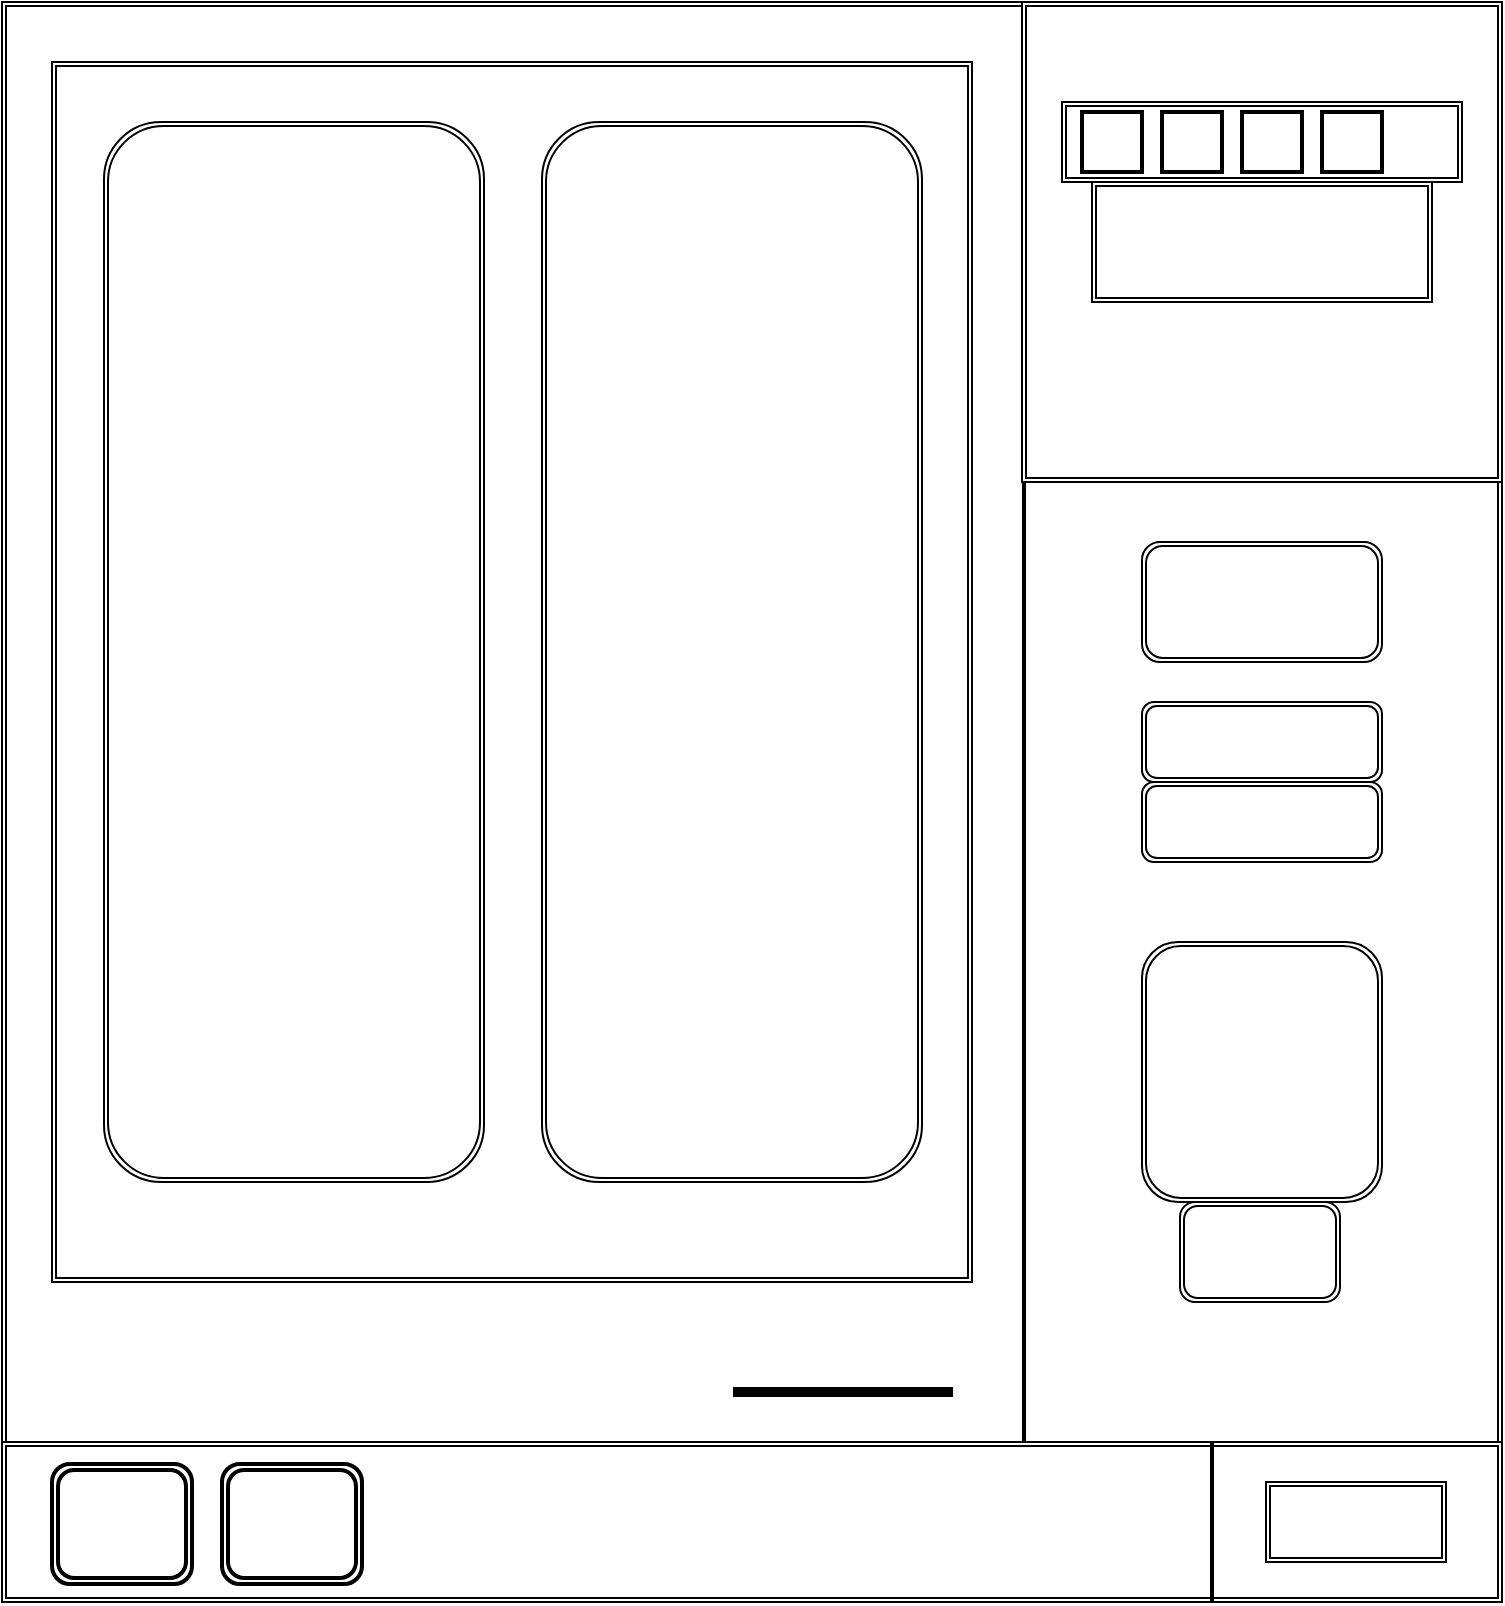 <mxfile>
    <diagram id="C5RBs43oDa-KdzZeNtuy" name="Page-1">
        <mxGraphModel dx="1014" dy="540" grid="1" gridSize="10" guides="1" tooltips="1" connect="1" arrows="1" fold="1" page="1" pageScale="1" pageWidth="827" pageHeight="1169" math="0" shadow="0">
            <root>
                <mxCell id="WIyWlLk6GJQsqaUBKTNV-0"/>
                <mxCell id="WIyWlLk6GJQsqaUBKTNV-1" parent="WIyWlLk6GJQsqaUBKTNV-0"/>
                <mxCell id="4" value="" style="shape=ext;double=1;rounded=0;whiteSpace=wrap;html=1;" vertex="1" parent="WIyWlLk6GJQsqaUBKTNV-1">
                    <mxGeometry x="20" y="20" width="750" height="800" as="geometry"/>
                </mxCell>
                <mxCell id="5" value="" style="shape=ext;double=1;rounded=0;whiteSpace=wrap;html=1;" vertex="1" parent="WIyWlLk6GJQsqaUBKTNV-1">
                    <mxGeometry x="45" y="50" width="460" height="610" as="geometry"/>
                </mxCell>
                <mxCell id="7" value="" style="shape=ext;double=1;rounded=0;whiteSpace=wrap;html=1;" vertex="1" parent="WIyWlLk6GJQsqaUBKTNV-1">
                    <mxGeometry x="20" y="740" width="750" height="80" as="geometry"/>
                </mxCell>
                <mxCell id="8" value="" style="line;strokeWidth=2;direction=south;html=1;" vertex="1" parent="WIyWlLk6GJQsqaUBKTNV-1">
                    <mxGeometry x="526" y="20" width="10" height="720" as="geometry"/>
                </mxCell>
                <mxCell id="9" value="" style="shape=ext;double=1;rounded=0;whiteSpace=wrap;html=1;" vertex="1" parent="WIyWlLk6GJQsqaUBKTNV-1">
                    <mxGeometry x="530" y="20" width="240" height="240" as="geometry"/>
                </mxCell>
                <mxCell id="10" value="" style="shape=ext;double=1;rounded=0;whiteSpace=wrap;html=1;" vertex="1" parent="WIyWlLk6GJQsqaUBKTNV-1">
                    <mxGeometry x="550" y="70" width="200" height="40" as="geometry"/>
                </mxCell>
                <mxCell id="11" value="" style="shape=ext;double=1;rounded=0;whiteSpace=wrap;html=1;" vertex="1" parent="WIyWlLk6GJQsqaUBKTNV-1">
                    <mxGeometry x="565" y="110" width="170" height="60" as="geometry"/>
                </mxCell>
                <mxCell id="16" value="" style="shape=ext;double=1;rounded=0;whiteSpace=wrap;html=1;" vertex="1" parent="WIyWlLk6GJQsqaUBKTNV-1">
                    <mxGeometry x="652" y="760" width="90" height="40" as="geometry"/>
                </mxCell>
                <mxCell id="17" value="" style="shape=ext;double=1;rounded=1;whiteSpace=wrap;html=1;" vertex="1" parent="WIyWlLk6GJQsqaUBKTNV-1">
                    <mxGeometry x="590" y="290" width="120" height="60" as="geometry"/>
                </mxCell>
                <mxCell id="18" value="" style="shape=ext;double=1;rounded=1;whiteSpace=wrap;html=1;" vertex="1" parent="WIyWlLk6GJQsqaUBKTNV-1">
                    <mxGeometry x="590" y="370" width="120" height="40" as="geometry"/>
                </mxCell>
                <mxCell id="19" value="" style="shape=ext;double=1;rounded=1;whiteSpace=wrap;html=1;" vertex="1" parent="WIyWlLk6GJQsqaUBKTNV-1">
                    <mxGeometry x="590" y="410" width="120" height="40" as="geometry"/>
                </mxCell>
                <mxCell id="20" value="" style="shape=ext;double=1;rounded=1;whiteSpace=wrap;html=1;" vertex="1" parent="WIyWlLk6GJQsqaUBKTNV-1">
                    <mxGeometry x="590" y="490" width="120" height="130" as="geometry"/>
                </mxCell>
                <mxCell id="21" value="" style="shape=ext;double=1;rounded=1;whiteSpace=wrap;html=1;" vertex="1" parent="WIyWlLk6GJQsqaUBKTNV-1">
                    <mxGeometry x="609" y="620" width="80" height="50" as="geometry"/>
                </mxCell>
                <mxCell id="23" value="" style="shape=ext;double=1;rounded=1;whiteSpace=wrap;html=1;" vertex="1" parent="WIyWlLk6GJQsqaUBKTNV-1">
                    <mxGeometry x="71" y="80" width="190" height="530" as="geometry"/>
                </mxCell>
                <mxCell id="24" value="" style="shape=ext;double=1;rounded=1;whiteSpace=wrap;html=1;" vertex="1" parent="WIyWlLk6GJQsqaUBKTNV-1">
                    <mxGeometry x="290" y="80" width="190" height="530" as="geometry"/>
                </mxCell>
                <mxCell id="25" value="" style="line;strokeWidth=5;direction=south;html=1;rotation=90;" vertex="1" parent="WIyWlLk6GJQsqaUBKTNV-1">
                    <mxGeometry x="440" y="660" width="1" height="110" as="geometry"/>
                </mxCell>
                <mxCell id="26" value="" style="rounded=0;whiteSpace=wrap;html=1;strokeWidth=2;" vertex="1" parent="WIyWlLk6GJQsqaUBKTNV-1">
                    <mxGeometry x="560" y="75" width="30" height="30" as="geometry"/>
                </mxCell>
                <mxCell id="30" value="" style="rounded=0;whiteSpace=wrap;html=1;strokeWidth=2;" vertex="1" parent="WIyWlLk6GJQsqaUBKTNV-1">
                    <mxGeometry x="600" y="75" width="30" height="30" as="geometry"/>
                </mxCell>
                <mxCell id="31" value="" style="rounded=0;whiteSpace=wrap;html=1;strokeWidth=2;" vertex="1" parent="WIyWlLk6GJQsqaUBKTNV-1">
                    <mxGeometry x="640" y="75" width="30" height="30" as="geometry"/>
                </mxCell>
                <mxCell id="33" value="" style="rounded=0;whiteSpace=wrap;html=1;strokeWidth=2;" vertex="1" parent="WIyWlLk6GJQsqaUBKTNV-1">
                    <mxGeometry x="680" y="75" width="30" height="30" as="geometry"/>
                </mxCell>
                <mxCell id="35" value="" style="line;strokeWidth=2;direction=south;html=1;" vertex="1" parent="WIyWlLk6GJQsqaUBKTNV-1">
                    <mxGeometry x="620" y="740" width="10" height="80" as="geometry"/>
                </mxCell>
                <mxCell id="36" value="" style="shape=ext;double=1;rounded=1;whiteSpace=wrap;html=1;strokeWidth=2;" vertex="1" parent="WIyWlLk6GJQsqaUBKTNV-1">
                    <mxGeometry x="45" y="751" width="70" height="60" as="geometry"/>
                </mxCell>
                <mxCell id="37" value="" style="shape=ext;double=1;rounded=1;whiteSpace=wrap;html=1;strokeWidth=2;" vertex="1" parent="WIyWlLk6GJQsqaUBKTNV-1">
                    <mxGeometry x="130" y="751" width="70" height="60" as="geometry"/>
                </mxCell>
            </root>
        </mxGraphModel>
    </diagram>
</mxfile>